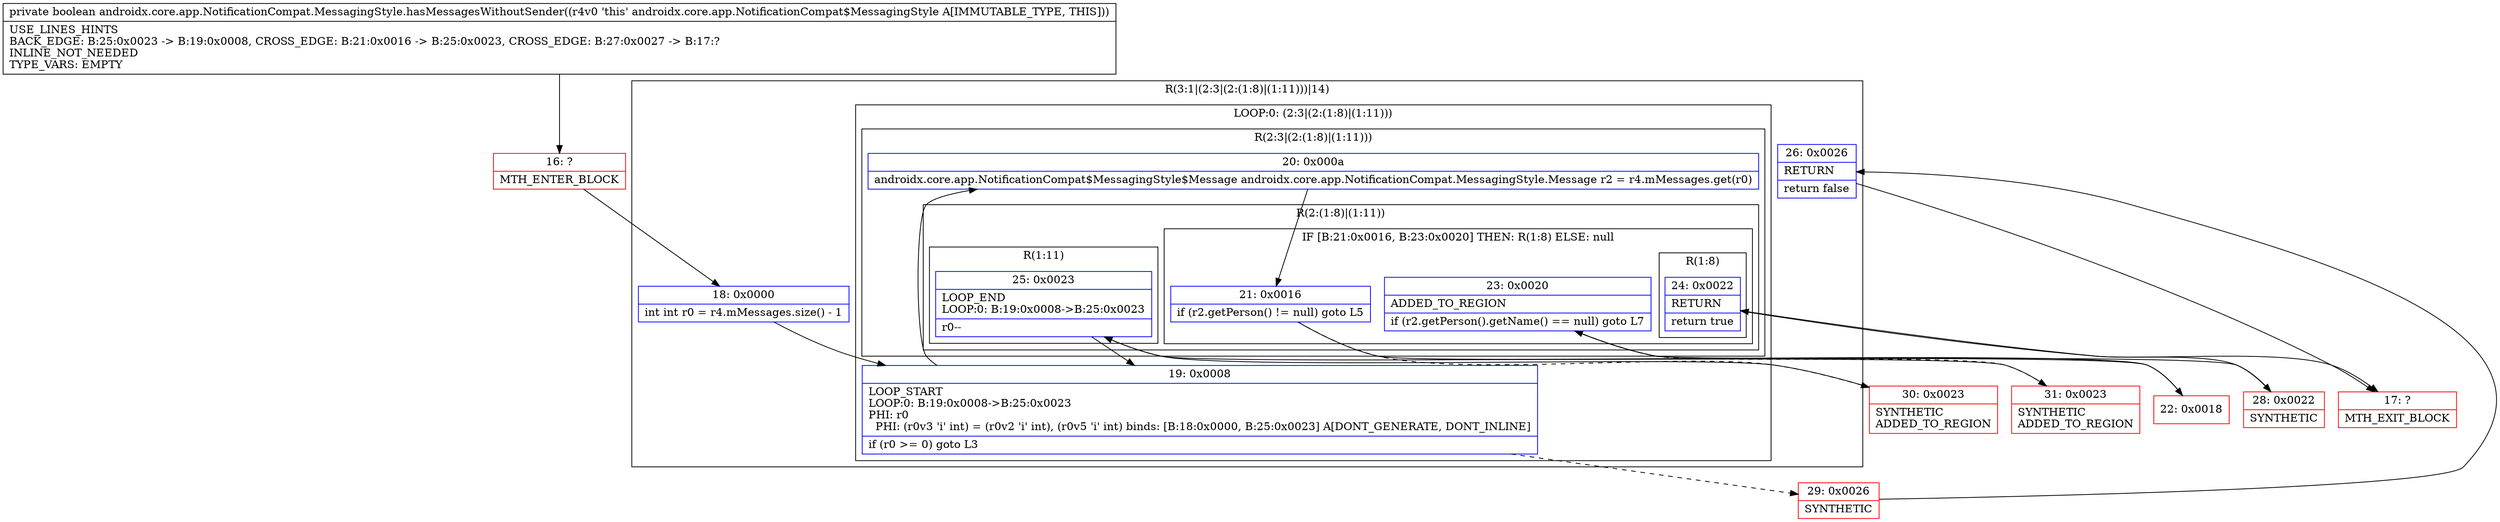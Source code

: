 digraph "CFG forandroidx.core.app.NotificationCompat.MessagingStyle.hasMessagesWithoutSender()Z" {
subgraph cluster_Region_1670033491 {
label = "R(3:1|(2:3|(2:(1:8)|(1:11)))|14)";
node [shape=record,color=blue];
Node_18 [shape=record,label="{18\:\ 0x0000|int int r0 = r4.mMessages.size() \- 1\l}"];
subgraph cluster_LoopRegion_767833745 {
label = "LOOP:0: (2:3|(2:(1:8)|(1:11)))";
node [shape=record,color=blue];
Node_19 [shape=record,label="{19\:\ 0x0008|LOOP_START\lLOOP:0: B:19:0x0008\-\>B:25:0x0023\lPHI: r0 \l  PHI: (r0v3 'i' int) = (r0v2 'i' int), (r0v5 'i' int) binds: [B:18:0x0000, B:25:0x0023] A[DONT_GENERATE, DONT_INLINE]\l|if (r0 \>= 0) goto L3\l}"];
subgraph cluster_Region_943797007 {
label = "R(2:3|(2:(1:8)|(1:11)))";
node [shape=record,color=blue];
Node_20 [shape=record,label="{20\:\ 0x000a|androidx.core.app.NotificationCompat$MessagingStyle$Message androidx.core.app.NotificationCompat.MessagingStyle.Message r2 = r4.mMessages.get(r0)\l}"];
subgraph cluster_Region_1468261784 {
label = "R(2:(1:8)|(1:11))";
node [shape=record,color=blue];
subgraph cluster_IfRegion_251597948 {
label = "IF [B:21:0x0016, B:23:0x0020] THEN: R(1:8) ELSE: null";
node [shape=record,color=blue];
Node_21 [shape=record,label="{21\:\ 0x0016|if (r2.getPerson() != null) goto L5\l}"];
Node_23 [shape=record,label="{23\:\ 0x0020|ADDED_TO_REGION\l|if (r2.getPerson().getName() == null) goto L7\l}"];
subgraph cluster_Region_56326039 {
label = "R(1:8)";
node [shape=record,color=blue];
Node_24 [shape=record,label="{24\:\ 0x0022|RETURN\l|return true\l}"];
}
}
subgraph cluster_Region_185368938 {
label = "R(1:11)";
node [shape=record,color=blue];
Node_25 [shape=record,label="{25\:\ 0x0023|LOOP_END\lLOOP:0: B:19:0x0008\-\>B:25:0x0023\l|r0\-\-\l}"];
}
}
}
}
Node_26 [shape=record,label="{26\:\ 0x0026|RETURN\l|return false\l}"];
}
Node_16 [shape=record,color=red,label="{16\:\ ?|MTH_ENTER_BLOCK\l}"];
Node_22 [shape=record,color=red,label="{22\:\ 0x0018}"];
Node_28 [shape=record,color=red,label="{28\:\ 0x0022|SYNTHETIC\l}"];
Node_17 [shape=record,color=red,label="{17\:\ ?|MTH_EXIT_BLOCK\l}"];
Node_31 [shape=record,color=red,label="{31\:\ 0x0023|SYNTHETIC\lADDED_TO_REGION\l}"];
Node_30 [shape=record,color=red,label="{30\:\ 0x0023|SYNTHETIC\lADDED_TO_REGION\l}"];
Node_29 [shape=record,color=red,label="{29\:\ 0x0026|SYNTHETIC\l}"];
MethodNode[shape=record,label="{private boolean androidx.core.app.NotificationCompat.MessagingStyle.hasMessagesWithoutSender((r4v0 'this' androidx.core.app.NotificationCompat$MessagingStyle A[IMMUTABLE_TYPE, THIS]))  | USE_LINES_HINTS\lBACK_EDGE: B:25:0x0023 \-\> B:19:0x0008, CROSS_EDGE: B:21:0x0016 \-\> B:25:0x0023, CROSS_EDGE: B:27:0x0027 \-\> B:17:?\lINLINE_NOT_NEEDED\lTYPE_VARS: EMPTY\l}"];
MethodNode -> Node_16;Node_18 -> Node_19;
Node_19 -> Node_20;
Node_19 -> Node_29[style=dashed];
Node_20 -> Node_21;
Node_21 -> Node_22;
Node_21 -> Node_30[style=dashed];
Node_23 -> Node_28;
Node_23 -> Node_31[style=dashed];
Node_24 -> Node_17;
Node_25 -> Node_19;
Node_26 -> Node_17;
Node_16 -> Node_18;
Node_22 -> Node_23;
Node_28 -> Node_24;
Node_31 -> Node_25;
Node_30 -> Node_25;
Node_29 -> Node_26;
}

